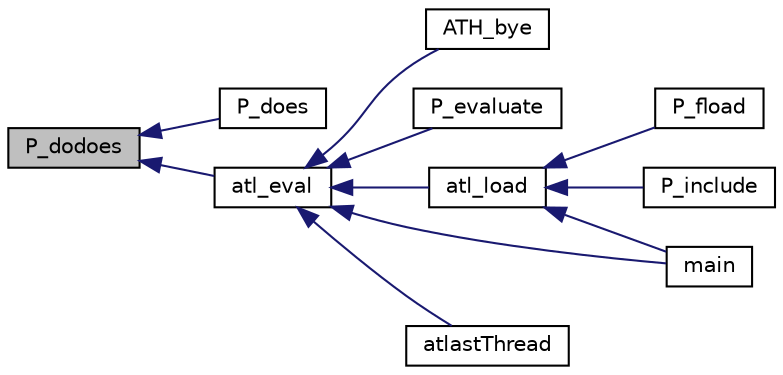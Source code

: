 digraph "P_dodoes"
{
  edge [fontname="Helvetica",fontsize="10",labelfontname="Helvetica",labelfontsize="10"];
  node [fontname="Helvetica",fontsize="10",shape=record];
  rankdir="LR";
  Node482 [label="P_dodoes",height=0.2,width=0.4,color="black", fillcolor="grey75", style="filled", fontcolor="black"];
  Node482 -> Node483 [dir="back",color="midnightblue",fontsize="10",style="solid",fontname="Helvetica"];
  Node483 [label="P_does",height=0.2,width=0.4,color="black", fillcolor="white", style="filled",URL="$atlast_8c.html#a2a88fc523851da1b6e65fc63d04db893"];
  Node482 -> Node484 [dir="back",color="midnightblue",fontsize="10",style="solid",fontname="Helvetica"];
  Node484 [label="atl_eval",height=0.2,width=0.4,color="black", fillcolor="white", style="filled",URL="$atlast_8c.html#a45d749d6527e7183b11e7c928bf763e5"];
  Node484 -> Node485 [dir="back",color="midnightblue",fontsize="10",style="solid",fontname="Helvetica"];
  Node485 [label="ATH_bye",height=0.2,width=0.4,color="black", fillcolor="white", style="filled",URL="$atlast_8c.html#afaa7526e38e354c4659bdb6d8d7649a0"];
  Node484 -> Node486 [dir="back",color="midnightblue",fontsize="10",style="solid",fontname="Helvetica"];
  Node486 [label="P_evaluate",height=0.2,width=0.4,color="black", fillcolor="white", style="filled",URL="$atlast_8c.html#a52b57ee9d51562eadf6889a0e9c3dca0"];
  Node484 -> Node487 [dir="back",color="midnightblue",fontsize="10",style="solid",fontname="Helvetica"];
  Node487 [label="atl_load",height=0.2,width=0.4,color="black", fillcolor="white", style="filled",URL="$atlast_8c.html#a0cc24398ed9212cff1741d83addaf73b"];
  Node487 -> Node488 [dir="back",color="midnightblue",fontsize="10",style="solid",fontname="Helvetica"];
  Node488 [label="P_fload",height=0.2,width=0.4,color="black", fillcolor="white", style="filled",URL="$atlast_8c.html#a8bad61f67a82bf9b494db4b8eb8ff2f0"];
  Node487 -> Node489 [dir="back",color="midnightblue",fontsize="10",style="solid",fontname="Helvetica"];
  Node489 [label="P_include",height=0.2,width=0.4,color="black", fillcolor="white", style="filled",URL="$atlast_8c.html#a595c06952c327286a3f794ba5de6cae2"];
  Node487 -> Node490 [dir="back",color="midnightblue",fontsize="10",style="solid",fontname="Helvetica"];
  Node490 [label="main",height=0.2,width=0.4,color="black", fillcolor="white", style="filled",URL="$atlmain_8c.html#a0ddf1224851353fc92bfbff6f499fa97"];
  Node484 -> Node490 [dir="back",color="midnightblue",fontsize="10",style="solid",fontname="Helvetica"];
  Node484 -> Node491 [dir="back",color="midnightblue",fontsize="10",style="solid",fontname="Helvetica"];
  Node491 [label="atlastThread",height=0.2,width=0.4,color="black", fillcolor="white", style="filled",URL="$task_8c.html#ab6e83cab638644085d64608e8acddf55"];
}
